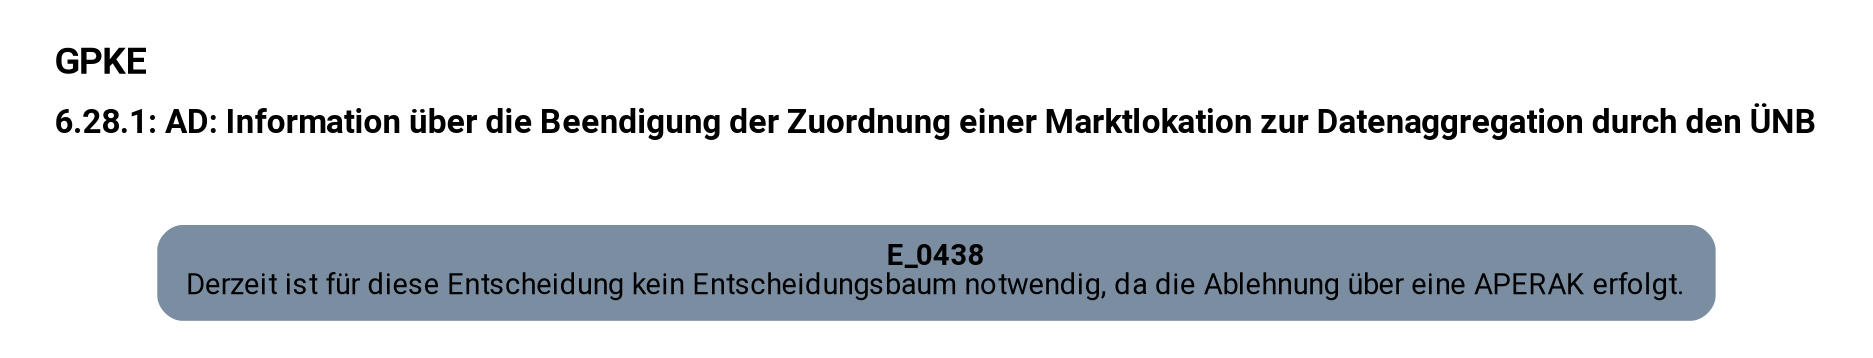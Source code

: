 digraph D {
    labelloc="t";
    label=<<B><FONT POINT-SIZE="18">GPKE</FONT></B><BR align="left"/><BR/><B><FONT POINT-SIZE="16">6.28.1: AD: Information über die Beendigung der Zuordnung einer Marktlokation zur Datenaggregation durch den ÜNB</FONT></B><BR align="left"/><BR/><BR/><BR/>>;
    ratio="compress";
    concentrate=true;
    pack=true;
    rankdir=TB;
    packmode="array";
    size="20,20";
    fontsize=12;
    pad=0.25;
    "Empty" [margin="0.2,0.12", shape=box, style="filled,rounded", penwidth=0.0, fillcolor="#7a8da1", label=<<B>E_0438</B><BR align="center"/><FONT>Derzeit ist für diese Entscheidung kein Entscheidungsbaum notwendig, da die Ablehnung über eine APERAK erfolgt.</FONT><BR align="center"/>>, fontname="Roboto, sans-serif"];


    bgcolor="transparent";
fontname="Roboto, sans-serif";
}